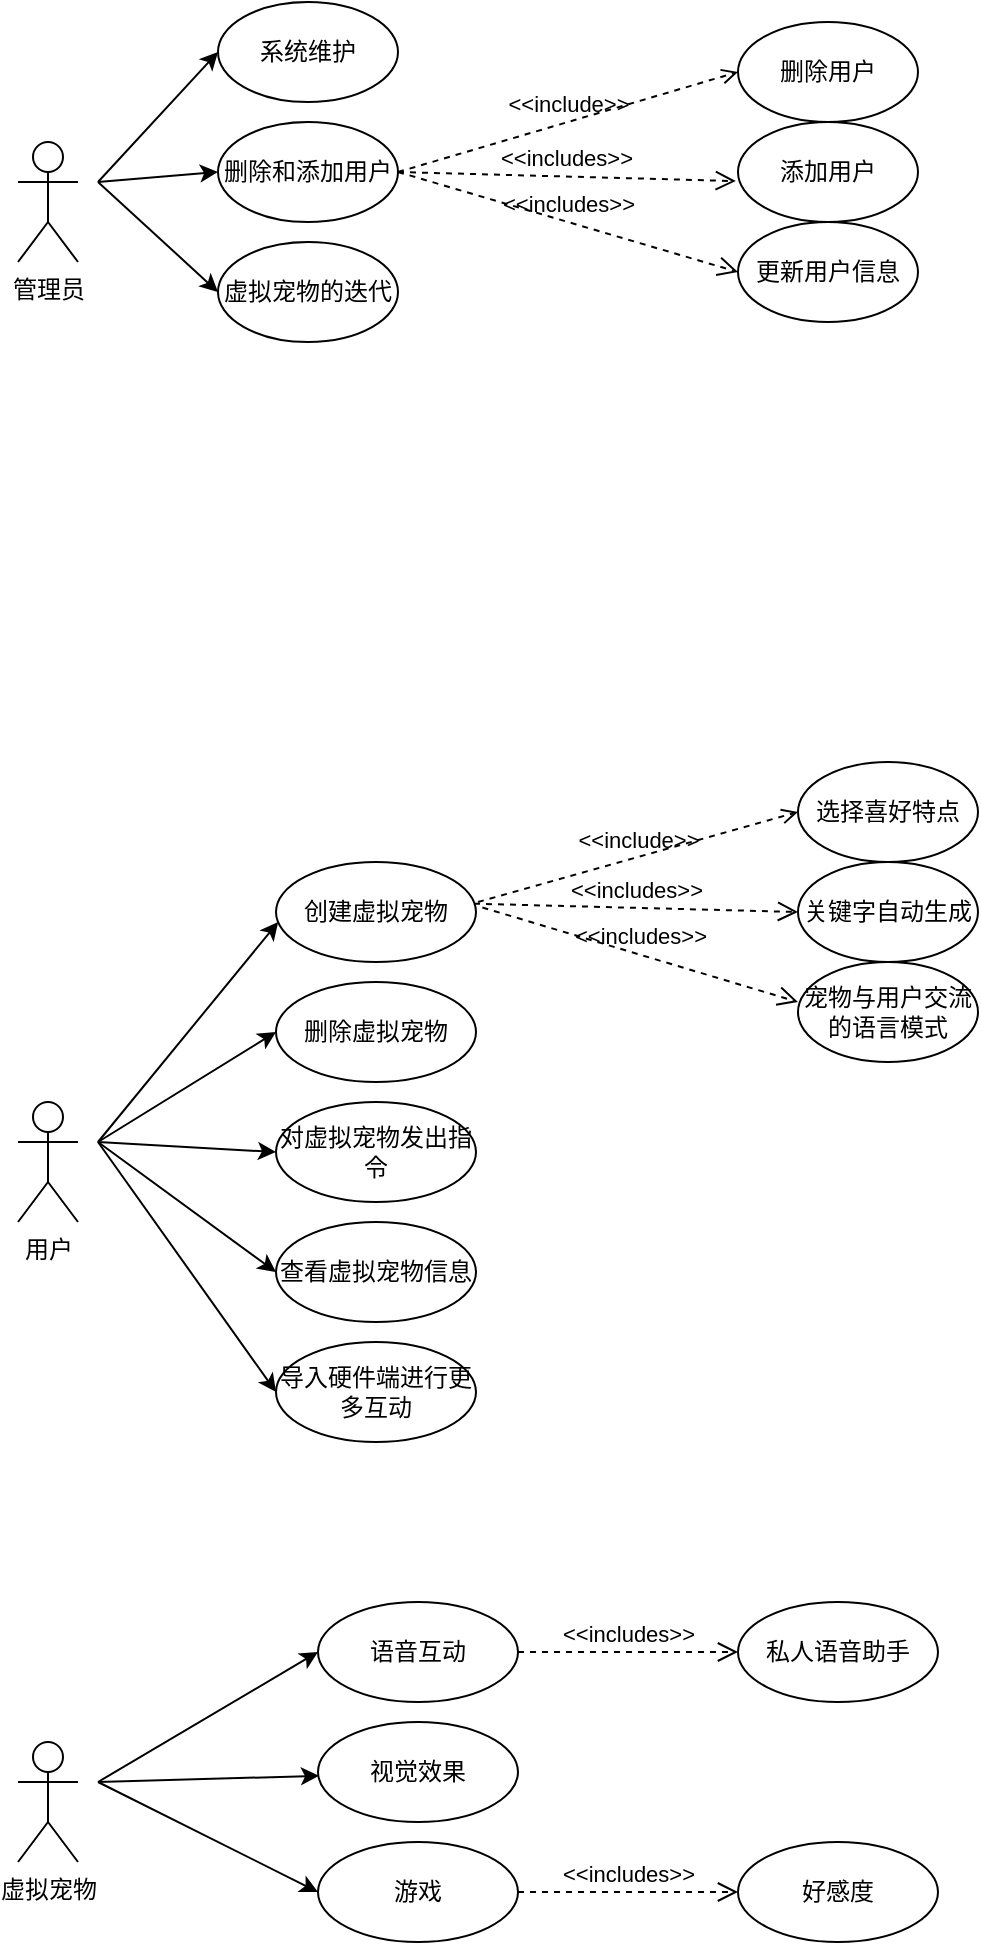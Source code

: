 <mxfile version="21.0.6" type="device"><diagram name="第 1 页" id="grbGtdWvn7CF1E3xYZcK"><mxGraphModel dx="844" dy="468" grid="1" gridSize="10" guides="1" tooltips="1" connect="1" arrows="1" fold="1" page="1" pageScale="1" pageWidth="827" pageHeight="1169" math="0" shadow="0"><root><mxCell id="0"/><mxCell id="1" parent="0"/><mxCell id="6q1tfkKPc4UhaeBv3dHb-1" value="用户" style="shape=umlActor;verticalLabelPosition=bottom;verticalAlign=top;html=1;outlineConnect=0;rounded=0;" vertex="1" parent="1"><mxGeometry x="240" y="620" width="30" height="60" as="geometry"/></mxCell><mxCell id="6q1tfkKPc4UhaeBv3dHb-2" value="" style="endArrow=classic;html=1;rounded=0;entryX=0.011;entryY=0.6;entryDx=0;entryDy=0;entryPerimeter=0;" edge="1" parent="1" target="6q1tfkKPc4UhaeBv3dHb-4"><mxGeometry width="50" height="50" relative="1" as="geometry"><mxPoint x="280" y="640" as="sourcePoint"/><mxPoint x="320" y="560" as="targetPoint"/></mxGeometry></mxCell><mxCell id="6q1tfkKPc4UhaeBv3dHb-3" value="" style="endArrow=classic;html=1;rounded=0;entryX=0;entryY=0.5;entryDx=0;entryDy=0;" edge="1" parent="1" target="6q1tfkKPc4UhaeBv3dHb-5"><mxGeometry width="50" height="50" relative="1" as="geometry"><mxPoint x="280" y="640" as="sourcePoint"/><mxPoint x="350" y="620" as="targetPoint"/></mxGeometry></mxCell><mxCell id="6q1tfkKPc4UhaeBv3dHb-4" value="创建虚拟宠物" style="ellipse;whiteSpace=wrap;html=1;rounded=0;" vertex="1" parent="1"><mxGeometry x="369" y="500" width="100" height="50" as="geometry"/></mxCell><mxCell id="6q1tfkKPc4UhaeBv3dHb-5" value="对虚拟宠物发出指令" style="ellipse;whiteSpace=wrap;html=1;rounded=0;" vertex="1" parent="1"><mxGeometry x="369" y="620" width="100" height="50" as="geometry"/></mxCell><mxCell id="6q1tfkKPc4UhaeBv3dHb-6" value="管理员" style="shape=umlActor;verticalLabelPosition=bottom;verticalAlign=top;html=1;outlineConnect=0;rounded=0;" vertex="1" parent="1"><mxGeometry x="240" y="140" width="30" height="60" as="geometry"/></mxCell><mxCell id="6q1tfkKPc4UhaeBv3dHb-10" value="删除虚拟宠物" style="ellipse;whiteSpace=wrap;html=1;rounded=0;" vertex="1" parent="1"><mxGeometry x="369" y="560" width="100" height="50" as="geometry"/></mxCell><mxCell id="6q1tfkKPc4UhaeBv3dHb-11" value="" style="endArrow=classic;html=1;rounded=0;entryX=0;entryY=0.5;entryDx=0;entryDy=0;" edge="1" parent="1" target="6q1tfkKPc4UhaeBv3dHb-10"><mxGeometry width="50" height="50" relative="1" as="geometry"><mxPoint x="280" y="640" as="sourcePoint"/><mxPoint x="360" y="600" as="targetPoint"/><Array as="points"><mxPoint x="280" y="640"/></Array></mxGeometry></mxCell><mxCell id="6q1tfkKPc4UhaeBv3dHb-15" value="系统维护" style="ellipse;whiteSpace=wrap;html=1;rounded=0;" vertex="1" parent="1"><mxGeometry x="340" y="70" width="90" height="50" as="geometry"/></mxCell><mxCell id="6q1tfkKPc4UhaeBv3dHb-16" value="虚拟宠物的迭代" style="ellipse;whiteSpace=wrap;html=1;rounded=0;" vertex="1" parent="1"><mxGeometry x="340" y="190" width="90" height="50" as="geometry"/></mxCell><mxCell id="6q1tfkKPc4UhaeBv3dHb-17" value="删除和添加用户" style="ellipse;whiteSpace=wrap;html=1;rounded=0;" vertex="1" parent="1"><mxGeometry x="340" y="130" width="90" height="50" as="geometry"/></mxCell><mxCell id="6q1tfkKPc4UhaeBv3dHb-19" value="" style="endArrow=classic;html=1;rounded=0;entryX=0;entryY=0.5;entryDx=0;entryDy=0;" edge="1" parent="1" target="6q1tfkKPc4UhaeBv3dHb-17"><mxGeometry width="50" height="50" relative="1" as="geometry"><mxPoint x="280" y="160" as="sourcePoint"/><mxPoint x="330" y="110" as="targetPoint"/></mxGeometry></mxCell><mxCell id="6q1tfkKPc4UhaeBv3dHb-20" value="" style="endArrow=classic;html=1;rounded=0;entryX=0;entryY=0.5;entryDx=0;entryDy=0;" edge="1" parent="1" target="6q1tfkKPc4UhaeBv3dHb-16"><mxGeometry width="50" height="50" relative="1" as="geometry"><mxPoint x="280" y="160" as="sourcePoint"/><mxPoint x="330" y="110" as="targetPoint"/></mxGeometry></mxCell><mxCell id="6q1tfkKPc4UhaeBv3dHb-22" value="删除用户" style="ellipse;whiteSpace=wrap;html=1;rounded=0;" vertex="1" parent="1"><mxGeometry x="600" y="80" width="90" height="50" as="geometry"/></mxCell><mxCell id="6q1tfkKPc4UhaeBv3dHb-23" value="添加用户" style="ellipse;whiteSpace=wrap;html=1;rounded=0;" vertex="1" parent="1"><mxGeometry x="600" y="130" width="90" height="50" as="geometry"/></mxCell><mxCell id="6q1tfkKPc4UhaeBv3dHb-24" value="更新用户信息" style="ellipse;whiteSpace=wrap;html=1;rounded=0;" vertex="1" parent="1"><mxGeometry x="600" y="180" width="90" height="50" as="geometry"/></mxCell><mxCell id="6q1tfkKPc4UhaeBv3dHb-27" value="" style="endArrow=classic;html=1;rounded=0;entryX=0;entryY=0.5;entryDx=0;entryDy=0;" edge="1" parent="1" target="6q1tfkKPc4UhaeBv3dHb-15"><mxGeometry width="50" height="50" relative="1" as="geometry"><mxPoint x="280" y="160" as="sourcePoint"/><mxPoint x="340" y="90" as="targetPoint"/></mxGeometry></mxCell><mxCell id="6q1tfkKPc4UhaeBv3dHb-30" value="查看虚拟宠物信息" style="ellipse;whiteSpace=wrap;html=1;rounded=0;" vertex="1" parent="1"><mxGeometry x="369" y="680" width="100" height="50" as="geometry"/></mxCell><mxCell id="6q1tfkKPc4UhaeBv3dHb-31" value="" style="endArrow=classic;html=1;rounded=0;entryX=0;entryY=0.5;entryDx=0;entryDy=0;" edge="1" parent="1" target="6q1tfkKPc4UhaeBv3dHb-30"><mxGeometry width="50" height="50" relative="1" as="geometry"><mxPoint x="280" y="640" as="sourcePoint"/><mxPoint x="378" y="675" as="targetPoint"/></mxGeometry></mxCell><mxCell id="6q1tfkKPc4UhaeBv3dHb-32" value="虚拟宠物" style="shape=umlActor;verticalLabelPosition=bottom;verticalAlign=top;html=1;outlineConnect=0;rounded=0;" vertex="1" parent="1"><mxGeometry x="240" y="940" width="30" height="60" as="geometry"/></mxCell><mxCell id="6q1tfkKPc4UhaeBv3dHb-35" value="选择喜好特点" style="ellipse;whiteSpace=wrap;html=1;rounded=0;" vertex="1" parent="1"><mxGeometry x="630" y="450" width="90" height="50" as="geometry"/></mxCell><mxCell id="6q1tfkKPc4UhaeBv3dHb-38" value="关键字自动生成" style="ellipse;whiteSpace=wrap;html=1;rounded=0;" vertex="1" parent="1"><mxGeometry x="630" y="500" width="90" height="50" as="geometry"/></mxCell><mxCell id="6q1tfkKPc4UhaeBv3dHb-40" value="宠物与用户交流的语言模式" style="ellipse;whiteSpace=wrap;html=1;rounded=0;" vertex="1" parent="1"><mxGeometry x="630" y="550" width="90" height="50" as="geometry"/></mxCell><mxCell id="6q1tfkKPc4UhaeBv3dHb-42" value="导入硬件端进行更多互动" style="ellipse;whiteSpace=wrap;html=1;rounded=0;" vertex="1" parent="1"><mxGeometry x="369" y="740" width="100" height="50" as="geometry"/></mxCell><mxCell id="6q1tfkKPc4UhaeBv3dHb-44" value="" style="endArrow=classic;html=1;rounded=0;entryX=0;entryY=0.5;entryDx=0;entryDy=0;" edge="1" parent="1" target="6q1tfkKPc4UhaeBv3dHb-42"><mxGeometry width="50" height="50" relative="1" as="geometry"><mxPoint x="280" y="640" as="sourcePoint"/><mxPoint x="378" y="745" as="targetPoint"/><Array as="points"><mxPoint x="280" y="640"/></Array></mxGeometry></mxCell><mxCell id="6q1tfkKPc4UhaeBv3dHb-77" value="&amp;lt;&amp;lt;include&amp;gt;&amp;gt;" style="html=1;verticalAlign=bottom;labelBackgroundColor=none;endArrow=open;endFill=0;dashed=1;rounded=0;entryX=0;entryY=0.5;entryDx=0;entryDy=0;exitX=1;exitY=0.5;exitDx=0;exitDy=0;" edge="1" parent="1" source="6q1tfkKPc4UhaeBv3dHb-17" target="6q1tfkKPc4UhaeBv3dHb-22"><mxGeometry width="160" relative="1" as="geometry"><mxPoint x="460" y="270" as="sourcePoint"/><mxPoint x="620" y="270" as="targetPoint"/></mxGeometry></mxCell><mxCell id="6q1tfkKPc4UhaeBv3dHb-78" value="&amp;lt;&amp;lt;includes&amp;gt;&amp;gt;" style="endArrow=open;startArrow=none;endFill=0;startFill=0;endSize=8;html=1;verticalAlign=bottom;dashed=1;labelBackgroundColor=none;rounded=0;entryX=-0.012;entryY=0.591;entryDx=0;entryDy=0;exitX=1;exitY=0.5;exitDx=0;exitDy=0;entryPerimeter=0;" edge="1" parent="1" source="6q1tfkKPc4UhaeBv3dHb-17" target="6q1tfkKPc4UhaeBv3dHb-23"><mxGeometry width="160" relative="1" as="geometry"><mxPoint x="480" y="205" as="sourcePoint"/><mxPoint x="650" y="255" as="targetPoint"/></mxGeometry></mxCell><mxCell id="6q1tfkKPc4UhaeBv3dHb-79" value="&amp;lt;&amp;lt;includes&amp;gt;&amp;gt;" style="endArrow=open;startArrow=none;endFill=0;startFill=0;endSize=8;html=1;verticalAlign=bottom;dashed=1;labelBackgroundColor=none;rounded=0;entryX=0;entryY=0.5;entryDx=0;entryDy=0;exitX=1;exitY=0.5;exitDx=0;exitDy=0;" edge="1" parent="1" source="6q1tfkKPc4UhaeBv3dHb-17" target="6q1tfkKPc4UhaeBv3dHb-24"><mxGeometry width="160" relative="1" as="geometry"><mxPoint x="490" y="215" as="sourcePoint"/><mxPoint x="660" y="265" as="targetPoint"/></mxGeometry></mxCell><mxCell id="6q1tfkKPc4UhaeBv3dHb-81" value="&amp;lt;&amp;lt;include&amp;gt;&amp;gt;" style="html=1;verticalAlign=bottom;labelBackgroundColor=none;endArrow=open;endFill=0;dashed=1;rounded=0;entryX=0;entryY=0.5;entryDx=0;entryDy=0;exitX=1.01;exitY=0.4;exitDx=0;exitDy=0;exitPerimeter=0;" edge="1" parent="1" source="6q1tfkKPc4UhaeBv3dHb-4" target="6q1tfkKPc4UhaeBv3dHb-35"><mxGeometry width="160" relative="1" as="geometry"><mxPoint x="430" y="450" as="sourcePoint"/><mxPoint x="590" y="450" as="targetPoint"/></mxGeometry></mxCell><mxCell id="6q1tfkKPc4UhaeBv3dHb-82" value="&amp;lt;&amp;lt;includes&amp;gt;&amp;gt;" style="endArrow=open;startArrow=none;endFill=0;startFill=0;endSize=8;html=1;verticalAlign=bottom;dashed=1;labelBackgroundColor=none;rounded=0;entryX=0;entryY=0.4;entryDx=0;entryDy=0;exitX=1.032;exitY=0.455;exitDx=0;exitDy=0;entryPerimeter=0;exitPerimeter=0;" edge="1" parent="1" source="6q1tfkKPc4UhaeBv3dHb-4" target="6q1tfkKPc4UhaeBv3dHb-40"><mxGeometry width="160" relative="1" as="geometry"><mxPoint x="250" y="360" as="sourcePoint"/><mxPoint x="420" y="410" as="targetPoint"/></mxGeometry></mxCell><mxCell id="6q1tfkKPc4UhaeBv3dHb-83" value="&amp;lt;&amp;lt;includes&amp;gt;&amp;gt;" style="endArrow=open;startArrow=none;endFill=0;startFill=0;endSize=8;html=1;verticalAlign=bottom;dashed=1;labelBackgroundColor=none;rounded=0;entryX=0;entryY=0.5;entryDx=0;entryDy=0;exitX=0.99;exitY=0.417;exitDx=0;exitDy=0;exitPerimeter=0;" edge="1" parent="1" source="6q1tfkKPc4UhaeBv3dHb-4" target="6q1tfkKPc4UhaeBv3dHb-38"><mxGeometry width="160" relative="1" as="geometry"><mxPoint x="450" y="350" as="sourcePoint"/><mxPoint x="620" y="400" as="targetPoint"/></mxGeometry></mxCell><mxCell id="6q1tfkKPc4UhaeBv3dHb-87" value="" style="endArrow=classic;html=1;rounded=0;entryX=0;entryY=0.5;entryDx=0;entryDy=0;" edge="1" parent="1" target="6q1tfkKPc4UhaeBv3dHb-88"><mxGeometry width="50" height="50" relative="1" as="geometry"><mxPoint x="280" y="960" as="sourcePoint"/><mxPoint x="370" y="930" as="targetPoint"/></mxGeometry></mxCell><mxCell id="6q1tfkKPc4UhaeBv3dHb-88" value="语音互动" style="ellipse;whiteSpace=wrap;html=1;rounded=0;" vertex="1" parent="1"><mxGeometry x="390" y="870" width="100" height="50" as="geometry"/></mxCell><mxCell id="6q1tfkKPc4UhaeBv3dHb-89" value="视觉效果" style="ellipse;whiteSpace=wrap;html=1;rounded=0;" vertex="1" parent="1"><mxGeometry x="390" y="930" width="100" height="50" as="geometry"/></mxCell><mxCell id="6q1tfkKPc4UhaeBv3dHb-90" value="" style="endArrow=classic;html=1;rounded=0;entryX=0.005;entryY=0.538;entryDx=0;entryDy=0;entryPerimeter=0;" edge="1" parent="1" target="6q1tfkKPc4UhaeBv3dHb-89"><mxGeometry width="50" height="50" relative="1" as="geometry"><mxPoint x="280" y="960" as="sourcePoint"/><mxPoint x="379" y="935" as="targetPoint"/></mxGeometry></mxCell><mxCell id="6q1tfkKPc4UhaeBv3dHb-91" value="游戏" style="ellipse;whiteSpace=wrap;html=1;rounded=0;" vertex="1" parent="1"><mxGeometry x="390" y="990" width="100" height="50" as="geometry"/></mxCell><mxCell id="6q1tfkKPc4UhaeBv3dHb-92" value="" style="endArrow=classic;html=1;rounded=0;entryX=0;entryY=0.5;entryDx=0;entryDy=0;" edge="1" parent="1" target="6q1tfkKPc4UhaeBv3dHb-91"><mxGeometry width="50" height="50" relative="1" as="geometry"><mxPoint x="280" y="960" as="sourcePoint"/><mxPoint x="380" y="997" as="targetPoint"/></mxGeometry></mxCell><mxCell id="6q1tfkKPc4UhaeBv3dHb-93" value="&amp;lt;&amp;lt;includes&amp;gt;&amp;gt;" style="endArrow=open;startArrow=none;endFill=0;startFill=0;endSize=8;html=1;verticalAlign=bottom;dashed=1;labelBackgroundColor=none;rounded=0;exitX=1;exitY=0.5;exitDx=0;exitDy=0;entryX=0;entryY=0.5;entryDx=0;entryDy=0;" edge="1" parent="1" source="6q1tfkKPc4UhaeBv3dHb-91" target="6q1tfkKPc4UhaeBv3dHb-94"><mxGeometry width="160" relative="1" as="geometry"><mxPoint x="500" y="1010" as="sourcePoint"/><mxPoint x="600" y="1020" as="targetPoint"/></mxGeometry></mxCell><mxCell id="6q1tfkKPc4UhaeBv3dHb-94" value="好感度" style="ellipse;whiteSpace=wrap;html=1;rounded=0;" vertex="1" parent="1"><mxGeometry x="600" y="990" width="100" height="50" as="geometry"/></mxCell><mxCell id="6q1tfkKPc4UhaeBv3dHb-95" value="私人语音助手" style="ellipse;whiteSpace=wrap;html=1;rounded=0;" vertex="1" parent="1"><mxGeometry x="600" y="870" width="100" height="50" as="geometry"/></mxCell><mxCell id="6q1tfkKPc4UhaeBv3dHb-97" value="&amp;lt;&amp;lt;includes&amp;gt;&amp;gt;" style="endArrow=open;startArrow=none;endFill=0;startFill=0;endSize=8;html=1;verticalAlign=bottom;dashed=1;labelBackgroundColor=none;rounded=0;exitX=1;exitY=0.5;exitDx=0;exitDy=0;entryX=0;entryY=0.5;entryDx=0;entryDy=0;" edge="1" parent="1" source="6q1tfkKPc4UhaeBv3dHb-88" target="6q1tfkKPc4UhaeBv3dHb-95"><mxGeometry width="160" relative="1" as="geometry"><mxPoint x="500" y="889.51" as="sourcePoint"/><mxPoint x="610" y="889.51" as="targetPoint"/></mxGeometry></mxCell></root></mxGraphModel></diagram></mxfile>